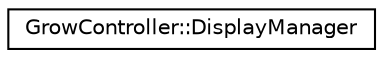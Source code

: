 digraph "Gráfico de Hierarquia de Classes"
{
 // LATEX_PDF_SIZE
  edge [fontname="Helvetica",fontsize="10",labelfontname="Helvetica",labelfontsize="10"];
  node [fontname="Helvetica",fontsize="10",shape=record];
  rankdir="LR";
  Node0 [label="GrowController::DisplayManager",height=0.2,width=0.4,color="black", fillcolor="white", style="filled",URL="$classGrowController_1_1DisplayManager.html",tooltip=" "];
}
